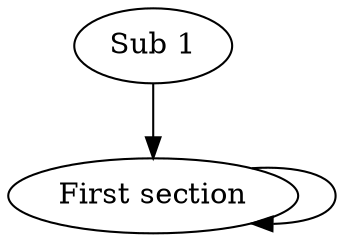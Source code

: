 digraph "input/multiAnchor.rst" {
	node [label="\N"];
	"first-section"	 [label="First section"];
	"first-section" -> "first-section";
	"sub-1"	 [label="Sub 1"];
	"sub-1" -> "first-section";
}
